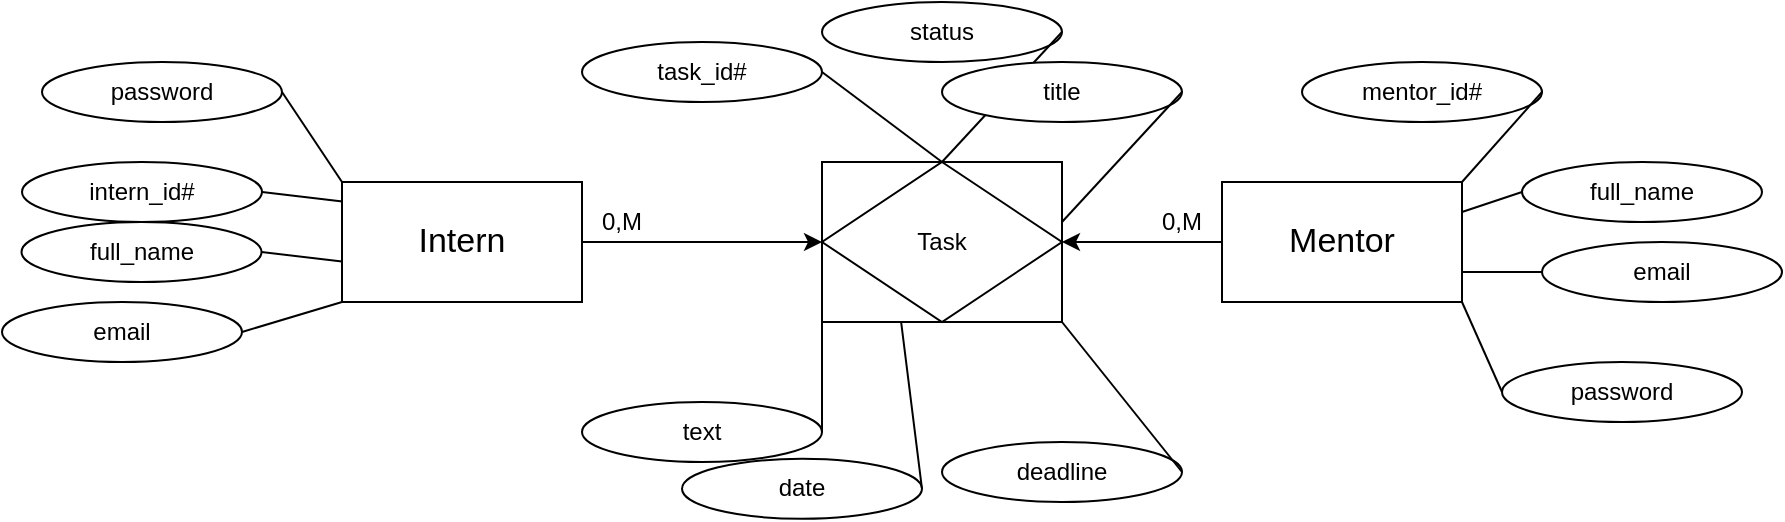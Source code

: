 <mxfile>
    <diagram id="i1otYfqNBzcXyJCk60sU" name="Page-1">
        <mxGraphModel dx="1578" dy="605" grid="1" gridSize="10" guides="1" tooltips="1" connect="1" arrows="1" fold="1" page="1" pageScale="1" pageWidth="850" pageHeight="1100" math="0" shadow="0">
            <root>
                <mxCell id="0"/>
                <mxCell id="1" parent="0"/>
                <mxCell id="20" value="" style="rounded=0;whiteSpace=wrap;html=1;" vertex="1" parent="1">
                    <mxGeometry x="390" y="410" width="120" height="80" as="geometry"/>
                </mxCell>
                <mxCell id="2" value="&lt;span style=&quot;font-size: 17px&quot;&gt;Intern&lt;/span&gt;" style="rounded=0;whiteSpace=wrap;html=1;" vertex="1" parent="1">
                    <mxGeometry x="150" y="420" width="120" height="60" as="geometry"/>
                </mxCell>
                <mxCell id="3" value="&lt;font style=&quot;font-size: 17px&quot;&gt;Mentor&lt;/font&gt;" style="rounded=0;whiteSpace=wrap;html=1;" vertex="1" parent="1">
                    <mxGeometry x="590" y="420" width="120" height="60" as="geometry"/>
                </mxCell>
                <mxCell id="4" value="intern_id#" style="ellipse;whiteSpace=wrap;html=1;" vertex="1" parent="1">
                    <mxGeometry x="-10" y="410" width="120" height="30" as="geometry"/>
                </mxCell>
                <mxCell id="5" value="" style="endArrow=none;html=1;exitX=1;exitY=0.5;exitDx=0;exitDy=0;entryX=0.002;entryY=0.163;entryDx=0;entryDy=0;entryPerimeter=0;" edge="1" parent="1" source="4" target="2">
                    <mxGeometry width="50" height="50" relative="1" as="geometry">
                        <mxPoint x="240" y="600" as="sourcePoint"/>
                        <mxPoint x="290" y="550" as="targetPoint"/>
                    </mxGeometry>
                </mxCell>
                <mxCell id="9" value="full_name" style="ellipse;whiteSpace=wrap;html=1;" vertex="1" parent="1">
                    <mxGeometry x="-10.24" y="440" width="120" height="30" as="geometry"/>
                </mxCell>
                <mxCell id="10" value="" style="endArrow=none;html=1;exitX=1;exitY=0.5;exitDx=0;exitDy=0;entryX=0.002;entryY=0.163;entryDx=0;entryDy=0;entryPerimeter=0;" edge="1" parent="1" source="9">
                    <mxGeometry width="50" height="50" relative="1" as="geometry">
                        <mxPoint x="239.76" y="630" as="sourcePoint"/>
                        <mxPoint x="150" y="459.78" as="targetPoint"/>
                    </mxGeometry>
                </mxCell>
                <mxCell id="12" value="email" style="ellipse;whiteSpace=wrap;html=1;" vertex="1" parent="1">
                    <mxGeometry x="-20" y="480" width="120" height="30" as="geometry"/>
                </mxCell>
                <mxCell id="13" value="" style="endArrow=none;html=1;exitX=1;exitY=0.5;exitDx=0;exitDy=0;entryX=0;entryY=1;entryDx=0;entryDy=0;" edge="1" parent="1" source="12" target="2">
                    <mxGeometry width="50" height="50" relative="1" as="geometry">
                        <mxPoint x="230" y="670" as="sourcePoint"/>
                        <mxPoint x="140.24" y="499.78" as="targetPoint"/>
                    </mxGeometry>
                </mxCell>
                <mxCell id="16" value="Task" style="rhombus;whiteSpace=wrap;html=1;" vertex="1" parent="1">
                    <mxGeometry x="390" y="410" width="120" height="80" as="geometry"/>
                </mxCell>
                <mxCell id="21" value="" style="endArrow=classic;html=1;exitX=1;exitY=0.5;exitDx=0;exitDy=0;entryX=0;entryY=0.5;entryDx=0;entryDy=0;" edge="1" parent="1" source="2" target="16">
                    <mxGeometry width="50" height="50" relative="1" as="geometry">
                        <mxPoint x="410" y="450" as="sourcePoint"/>
                        <mxPoint x="460" y="400" as="targetPoint"/>
                    </mxGeometry>
                </mxCell>
                <mxCell id="22" value="" style="endArrow=classic;html=1;exitX=0;exitY=0.5;exitDx=0;exitDy=0;entryX=1;entryY=0.5;entryDx=0;entryDy=0;" edge="1" parent="1" source="3" target="16">
                    <mxGeometry width="50" height="50" relative="1" as="geometry">
                        <mxPoint x="410" y="450" as="sourcePoint"/>
                        <mxPoint x="460" y="400" as="targetPoint"/>
                    </mxGeometry>
                </mxCell>
                <mxCell id="23" value="0,M" style="text;html=1;strokeColor=none;fillColor=none;align=center;verticalAlign=middle;whiteSpace=wrap;rounded=0;" vertex="1" parent="1">
                    <mxGeometry x="270" y="430" width="40" height="20" as="geometry"/>
                </mxCell>
                <mxCell id="24" value="0,M" style="text;html=1;strokeColor=none;fillColor=none;align=center;verticalAlign=middle;whiteSpace=wrap;rounded=0;" vertex="1" parent="1">
                    <mxGeometry x="550" y="430" width="40" height="20" as="geometry"/>
                </mxCell>
                <mxCell id="25" value="task_id#" style="ellipse;whiteSpace=wrap;html=1;" vertex="1" parent="1">
                    <mxGeometry x="270" y="350" width="120" height="30" as="geometry"/>
                </mxCell>
                <mxCell id="26" value="" style="endArrow=none;html=1;exitX=1;exitY=0.5;exitDx=0;exitDy=0;entryX=0.5;entryY=0;entryDx=0;entryDy=0;" edge="1" parent="1" source="25" target="16">
                    <mxGeometry width="50" height="50" relative="1" as="geometry">
                        <mxPoint x="520" y="540" as="sourcePoint"/>
                        <mxPoint x="430.24" y="369.78" as="targetPoint"/>
                    </mxGeometry>
                </mxCell>
                <mxCell id="27" value="status" style="ellipse;whiteSpace=wrap;html=1;" vertex="1" parent="1">
                    <mxGeometry x="390" y="330" width="120" height="30" as="geometry"/>
                </mxCell>
                <mxCell id="28" value="" style="endArrow=none;html=1;exitX=1;exitY=0.5;exitDx=0;exitDy=0;" edge="1" parent="1" source="27">
                    <mxGeometry width="50" height="50" relative="1" as="geometry">
                        <mxPoint x="640" y="520" as="sourcePoint"/>
                        <mxPoint x="450" y="410" as="targetPoint"/>
                    </mxGeometry>
                </mxCell>
                <mxCell id="29" value="text" style="ellipse;whiteSpace=wrap;html=1;" vertex="1" parent="1">
                    <mxGeometry x="270" y="530" width="120" height="30" as="geometry"/>
                </mxCell>
                <mxCell id="30" value="" style="endArrow=none;html=1;exitX=1;exitY=0.5;exitDx=0;exitDy=0;" edge="1" parent="1" source="29">
                    <mxGeometry width="50" height="50" relative="1" as="geometry">
                        <mxPoint x="520" y="720" as="sourcePoint"/>
                        <mxPoint x="390" y="490" as="targetPoint"/>
                    </mxGeometry>
                </mxCell>
                <mxCell id="31" value="date" style="ellipse;whiteSpace=wrap;html=1;" vertex="1" parent="1">
                    <mxGeometry x="320" y="558.4" width="120" height="30" as="geometry"/>
                </mxCell>
                <mxCell id="32" value="" style="endArrow=none;html=1;exitX=1;exitY=0.5;exitDx=0;exitDy=0;entryX=0.913;entryY=1.02;entryDx=0;entryDy=0;entryPerimeter=0;" edge="1" parent="1" source="31">
                    <mxGeometry width="50" height="50" relative="1" as="geometry">
                        <mxPoint x="570" y="748.4" as="sourcePoint"/>
                        <mxPoint x="429.56" y="490.0" as="targetPoint"/>
                    </mxGeometry>
                </mxCell>
                <mxCell id="33" value="deadline" style="ellipse;whiteSpace=wrap;html=1;" vertex="1" parent="1">
                    <mxGeometry x="450" y="550" width="120" height="30" as="geometry"/>
                </mxCell>
                <mxCell id="34" value="" style="endArrow=none;html=1;exitX=1;exitY=0.5;exitDx=0;exitDy=0;entryX=1;entryY=0.75;entryDx=0;entryDy=0;" edge="1" parent="1" source="33">
                    <mxGeometry width="50" height="50" relative="1" as="geometry">
                        <mxPoint x="700" y="740" as="sourcePoint"/>
                        <mxPoint x="510.0" y="490" as="targetPoint"/>
                    </mxGeometry>
                </mxCell>
                <mxCell id="35" value="mentor_id#" style="ellipse;whiteSpace=wrap;html=1;" vertex="1" parent="1">
                    <mxGeometry x="630" y="360" width="120" height="30" as="geometry"/>
                </mxCell>
                <mxCell id="36" value="" style="endArrow=none;html=1;exitX=1;exitY=0.5;exitDx=0;exitDy=0;entryX=1;entryY=0;entryDx=0;entryDy=0;" edge="1" parent="1" source="35" target="3">
                    <mxGeometry width="50" height="50" relative="1" as="geometry">
                        <mxPoint x="880" y="550" as="sourcePoint"/>
                        <mxPoint x="790.24" y="379.78" as="targetPoint"/>
                    </mxGeometry>
                </mxCell>
                <mxCell id="37" value="full_name" style="ellipse;whiteSpace=wrap;html=1;" vertex="1" parent="1">
                    <mxGeometry x="740" y="410" width="120" height="30" as="geometry"/>
                </mxCell>
                <mxCell id="39" value="" style="endArrow=none;html=1;exitX=1;exitY=0.25;exitDx=0;exitDy=0;entryX=0;entryY=0.5;entryDx=0;entryDy=0;" edge="1" parent="1" source="3" target="37">
                    <mxGeometry width="50" height="50" relative="1" as="geometry">
                        <mxPoint x="550" y="450" as="sourcePoint"/>
                        <mxPoint x="600" y="400" as="targetPoint"/>
                    </mxGeometry>
                </mxCell>
                <mxCell id="42" value="email" style="ellipse;whiteSpace=wrap;html=1;" vertex="1" parent="1">
                    <mxGeometry x="750" y="450" width="120" height="30" as="geometry"/>
                </mxCell>
                <mxCell id="43" value="" style="endArrow=none;html=1;exitX=1;exitY=0.75;exitDx=0;exitDy=0;entryX=0;entryY=0.5;entryDx=0;entryDy=0;" edge="1" parent="1" target="42" source="3">
                    <mxGeometry width="50" height="50" relative="1" as="geometry">
                        <mxPoint x="720" y="475" as="sourcePoint"/>
                        <mxPoint x="610" y="440" as="targetPoint"/>
                    </mxGeometry>
                </mxCell>
                <mxCell id="46" value="password" style="ellipse;whiteSpace=wrap;html=1;" vertex="1" parent="1">
                    <mxGeometry x="730" y="510" width="120" height="30" as="geometry"/>
                </mxCell>
                <mxCell id="47" value="" style="endArrow=none;html=1;exitX=1;exitY=1;exitDx=0;exitDy=0;entryX=0;entryY=0.5;entryDx=0;entryDy=0;" edge="1" parent="1" target="46" source="3">
                    <mxGeometry width="50" height="50" relative="1" as="geometry">
                        <mxPoint x="700" y="535" as="sourcePoint"/>
                        <mxPoint x="590" y="500" as="targetPoint"/>
                    </mxGeometry>
                </mxCell>
                <mxCell id="49" value="password" style="ellipse;whiteSpace=wrap;html=1;" vertex="1" parent="1">
                    <mxGeometry y="360" width="120" height="30" as="geometry"/>
                </mxCell>
                <mxCell id="50" value="" style="endArrow=none;html=1;exitX=1;exitY=0.5;exitDx=0;exitDy=0;entryX=0;entryY=0;entryDx=0;entryDy=0;" edge="1" parent="1" source="49" target="2">
                    <mxGeometry width="50" height="50" relative="1" as="geometry">
                        <mxPoint x="250" y="550" as="sourcePoint"/>
                        <mxPoint x="160.24" y="379.78" as="targetPoint"/>
                    </mxGeometry>
                </mxCell>
                <mxCell id="53" value="title" style="ellipse;whiteSpace=wrap;html=1;" vertex="1" parent="1">
                    <mxGeometry x="450" y="360" width="120" height="30" as="geometry"/>
                </mxCell>
                <mxCell id="54" value="" style="endArrow=none;html=1;exitX=1;exitY=0.5;exitDx=0;exitDy=0;" edge="1" parent="1" source="53">
                    <mxGeometry width="50" height="50" relative="1" as="geometry">
                        <mxPoint x="700" y="550" as="sourcePoint"/>
                        <mxPoint x="510" y="440" as="targetPoint"/>
                    </mxGeometry>
                </mxCell>
            </root>
        </mxGraphModel>
    </diagram>
</mxfile>